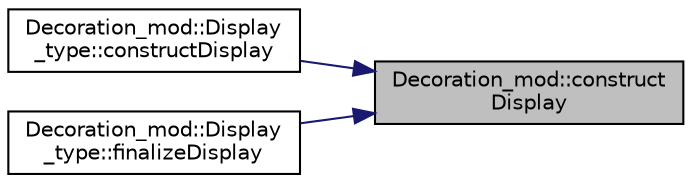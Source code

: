 digraph "Decoration_mod::constructDisplay"
{
 // LATEX_PDF_SIZE
  edge [fontname="Helvetica",fontsize="10",labelfontname="Helvetica",labelfontsize="10"];
  node [fontname="Helvetica",fontsize="10",shape=record];
  rankdir="RL";
  Node1 [label="Decoration_mod::construct\lDisplay",height=0.2,width=0.4,color="black", fillcolor="grey75", style="filled", fontcolor="black",tooltip=" "];
  Node1 -> Node2 [dir="back",color="midnightblue",fontsize="10",style="solid",fontname="Helvetica"];
  Node2 [label="Decoration_mod::Display\l_type::constructDisplay",height=0.2,width=0.4,color="black", fillcolor="white", style="filled",URL="$structDecoration__mod_1_1Display__type.html#a62db0f335e3d5dd56d87ad44fc44a518",tooltip=" "];
  Node1 -> Node3 [dir="back",color="midnightblue",fontsize="10",style="solid",fontname="Helvetica"];
  Node3 [label="Decoration_mod::Display\l_type::finalizeDisplay",height=0.2,width=0.4,color="black", fillcolor="white", style="filled",URL="$structDecoration__mod_1_1Display__type.html#a100f38b6966651221ecbf64f839d8e38",tooltip=" "];
}
